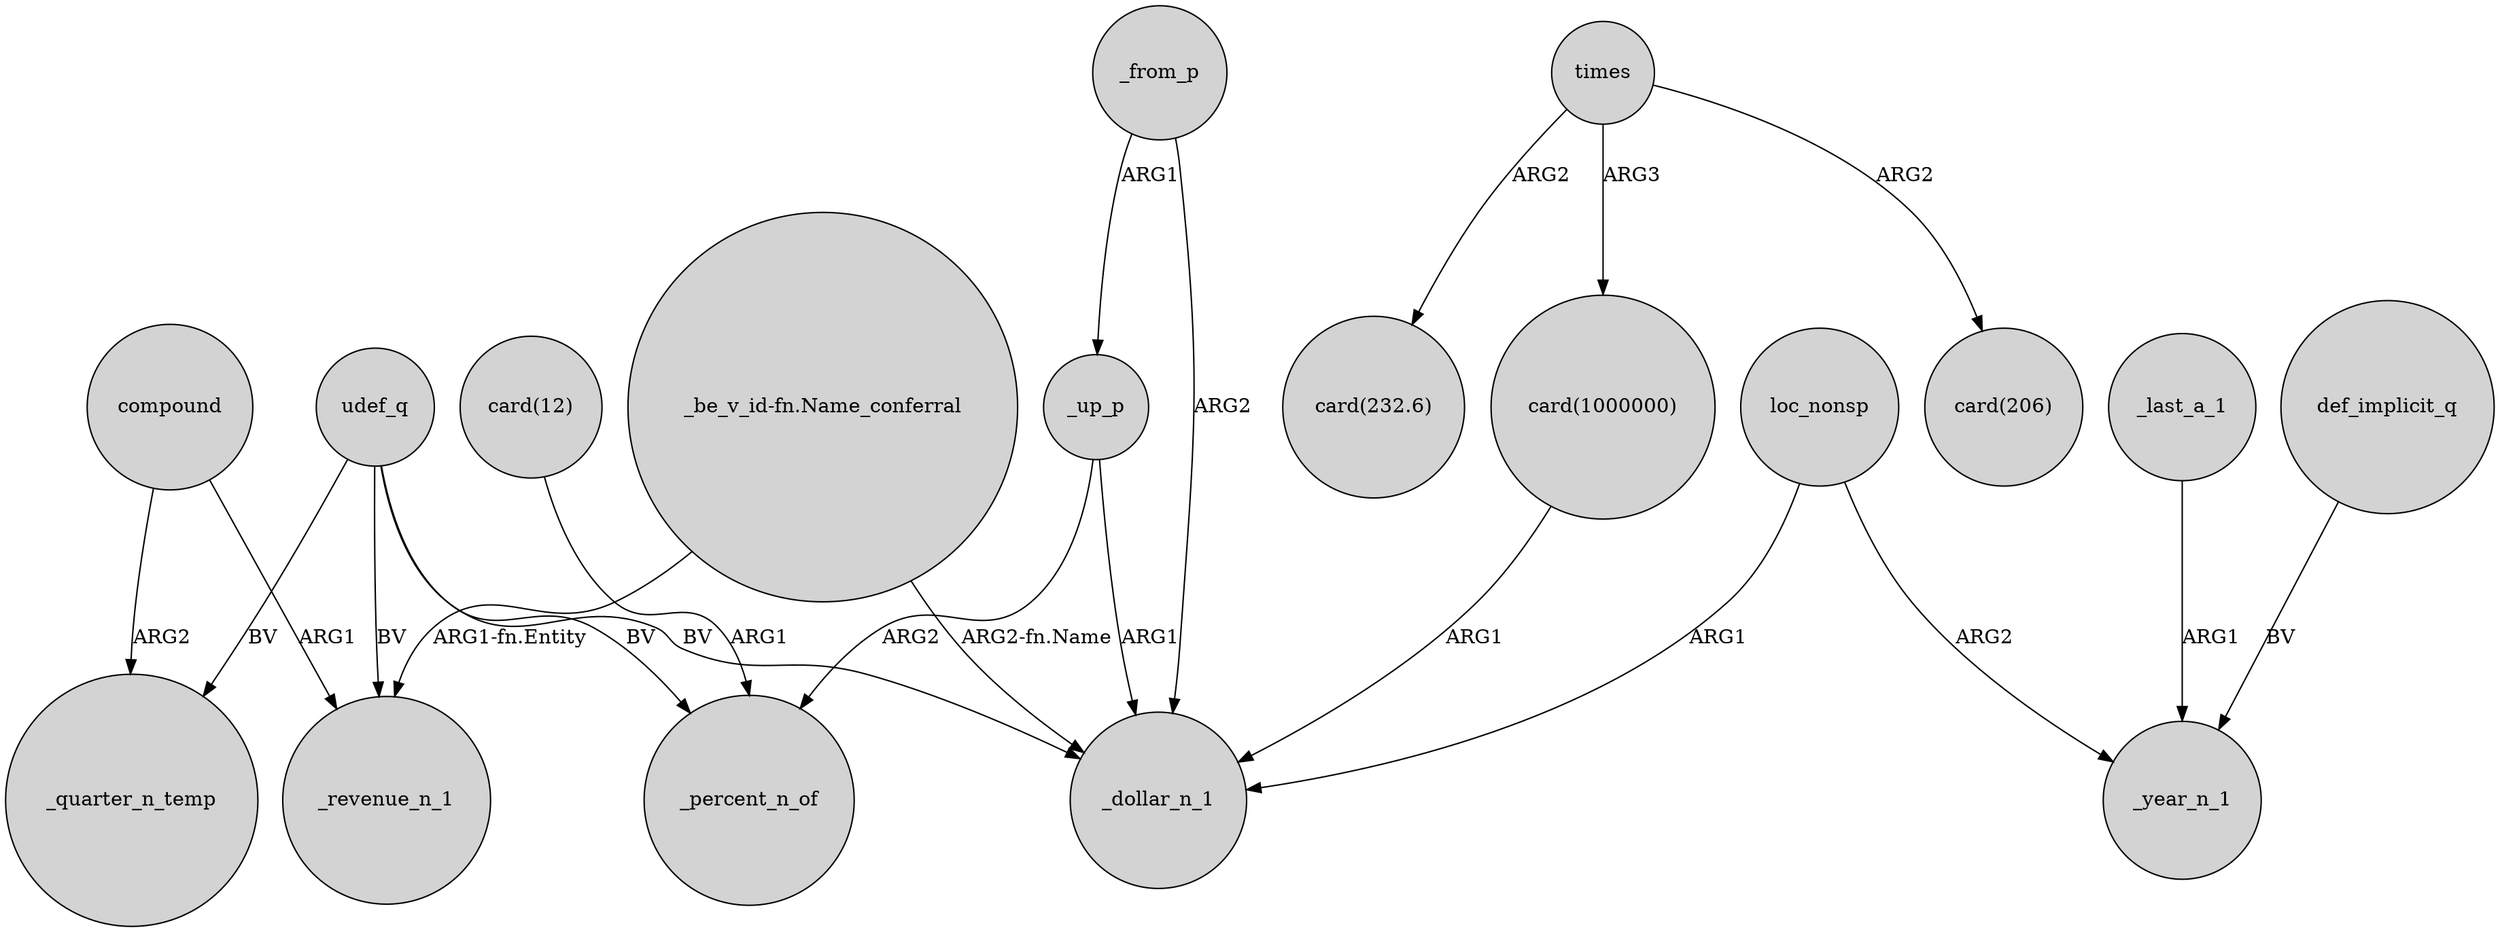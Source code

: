 digraph {
	node [shape=circle style=filled]
	_up_p -> _percent_n_of [label=ARG2]
	"_be_v_id-fn.Name_conferral" -> _revenue_n_1 [label="ARG1-fn.Entity"]
	loc_nonsp -> _dollar_n_1 [label=ARG1]
	def_implicit_q -> _year_n_1 [label=BV]
	times -> "card(206)" [label=ARG2]
	times -> "card(1000000)" [label=ARG3]
	loc_nonsp -> _year_n_1 [label=ARG2]
	udef_q -> _revenue_n_1 [label=BV]
	times -> "card(232.6)" [label=ARG2]
	compound -> _quarter_n_temp [label=ARG2]
	udef_q -> _percent_n_of [label=BV]
	_last_a_1 -> _year_n_1 [label=ARG1]
	"card(12)" -> _percent_n_of [label=ARG1]
	udef_q -> _dollar_n_1 [label=BV]
	"card(1000000)" -> _dollar_n_1 [label=ARG1]
	udef_q -> _quarter_n_temp [label=BV]
	_up_p -> _dollar_n_1 [label=ARG1]
	_from_p -> _up_p [label=ARG1]
	compound -> _revenue_n_1 [label=ARG1]
	"_be_v_id-fn.Name_conferral" -> _dollar_n_1 [label="ARG2-fn.Name"]
	_from_p -> _dollar_n_1 [label=ARG2]
}

